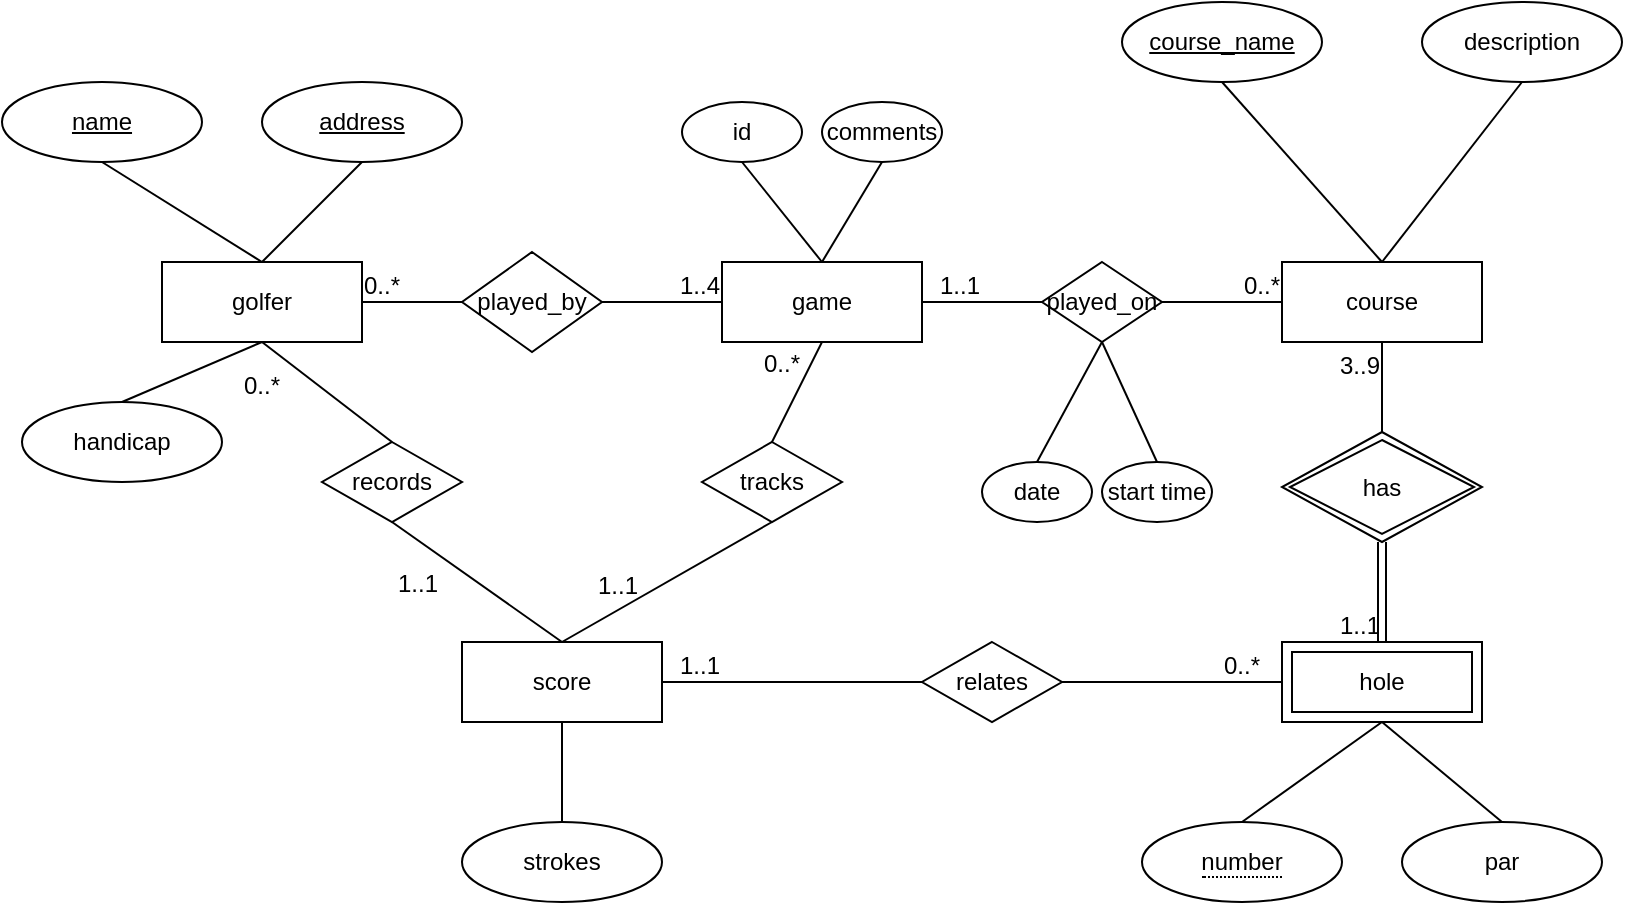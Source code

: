 <mxfile version="26.0.11">
  <diagram id="R2lEEEUBdFMjLlhIrx00" name="Page-1">
    <mxGraphModel dx="1277" dy="606" grid="1" gridSize="10" guides="1" tooltips="1" connect="1" arrows="1" fold="1" page="1" pageScale="1" pageWidth="850" pageHeight="1100" math="0" shadow="0" extFonts="Permanent Marker^https://fonts.googleapis.com/css?family=Permanent+Marker">
      <root>
        <mxCell id="0" />
        <mxCell id="1" parent="0" />
        <mxCell id="jSTN_1CuGeqP3LovvceV-1" value="course" style="whiteSpace=wrap;html=1;align=center;" vertex="1" parent="1">
          <mxGeometry x="650" y="250" width="100" height="40" as="geometry" />
        </mxCell>
        <mxCell id="jSTN_1CuGeqP3LovvceV-6" value="&lt;span style=&quot;border-bottom: 1px dotted&quot;&gt;number&lt;/span&gt;" style="ellipse;whiteSpace=wrap;html=1;align=center;" vertex="1" parent="1">
          <mxGeometry x="580" y="530" width="100" height="40" as="geometry" />
        </mxCell>
        <mxCell id="jSTN_1CuGeqP3LovvceV-8" value="game" style="whiteSpace=wrap;html=1;align=center;" vertex="1" parent="1">
          <mxGeometry x="370" y="250" width="100" height="40" as="geometry" />
        </mxCell>
        <mxCell id="jSTN_1CuGeqP3LovvceV-9" value="golfer" style="whiteSpace=wrap;html=1;align=center;" vertex="1" parent="1">
          <mxGeometry x="90" y="250" width="100" height="40" as="geometry" />
        </mxCell>
        <mxCell id="jSTN_1CuGeqP3LovvceV-10" value="score" style="whiteSpace=wrap;html=1;align=center;" vertex="1" parent="1">
          <mxGeometry x="240" y="440" width="100" height="40" as="geometry" />
        </mxCell>
        <mxCell id="jSTN_1CuGeqP3LovvceV-13" value="played_on" style="shape=rhombus;perimeter=rhombusPerimeter;whiteSpace=wrap;html=1;align=center;" vertex="1" parent="1">
          <mxGeometry x="530" y="250" width="60" height="40" as="geometry" />
        </mxCell>
        <mxCell id="jSTN_1CuGeqP3LovvceV-14" value="played_by" style="shape=rhombus;perimeter=rhombusPerimeter;whiteSpace=wrap;html=1;align=center;" vertex="1" parent="1">
          <mxGeometry x="240" y="245" width="70" height="50" as="geometry" />
        </mxCell>
        <mxCell id="jSTN_1CuGeqP3LovvceV-23" value="" style="endArrow=none;html=1;rounded=0;entryX=0.5;entryY=0;entryDx=0;entryDy=0;exitX=0.5;exitY=1;exitDx=0;exitDy=0;" edge="1" parent="1" source="jSTN_1CuGeqP3LovvceV-51" target="jSTN_1CuGeqP3LovvceV-9">
          <mxGeometry relative="1" as="geometry">
            <mxPoint x="50" y="200" as="sourcePoint" />
            <mxPoint x="220" y="210" as="targetPoint" />
          </mxGeometry>
        </mxCell>
        <mxCell id="jSTN_1CuGeqP3LovvceV-25" value="" style="endArrow=none;html=1;rounded=0;exitX=0.5;exitY=1;exitDx=0;exitDy=0;entryX=0.5;entryY=0;entryDx=0;entryDy=0;" edge="1" parent="1" source="jSTN_1CuGeqP3LovvceV-54" target="jSTN_1CuGeqP3LovvceV-9">
          <mxGeometry relative="1" as="geometry">
            <mxPoint x="190" y="200" as="sourcePoint" />
            <mxPoint x="500" y="270" as="targetPoint" />
          </mxGeometry>
        </mxCell>
        <mxCell id="jSTN_1CuGeqP3LovvceV-26" value="hole" style="shape=ext;margin=3;double=1;whiteSpace=wrap;html=1;align=center;" vertex="1" parent="1">
          <mxGeometry x="650" y="440" width="100" height="40" as="geometry" />
        </mxCell>
        <mxCell id="jSTN_1CuGeqP3LovvceV-27" value="has" style="shape=rhombus;double=1;perimeter=rhombusPerimeter;whiteSpace=wrap;html=1;align=center;" vertex="1" parent="1">
          <mxGeometry x="650" y="335" width="100" height="55" as="geometry" />
        </mxCell>
        <mxCell id="jSTN_1CuGeqP3LovvceV-31" value="" style="endArrow=none;html=1;rounded=0;entryX=0.5;entryY=1;entryDx=0;entryDy=0;exitX=0.5;exitY=0;exitDx=0;exitDy=0;" edge="1" parent="1" source="jSTN_1CuGeqP3LovvceV-27" target="jSTN_1CuGeqP3LovvceV-1">
          <mxGeometry relative="1" as="geometry">
            <mxPoint x="520" y="290" as="sourcePoint" />
            <mxPoint x="680" y="290" as="targetPoint" />
          </mxGeometry>
        </mxCell>
        <mxCell id="jSTN_1CuGeqP3LovvceV-32" value="3..9" style="resizable=0;html=1;whiteSpace=wrap;align=right;verticalAlign=bottom;" connectable="0" vertex="1" parent="jSTN_1CuGeqP3LovvceV-31">
          <mxGeometry x="1" relative="1" as="geometry">
            <mxPoint y="20" as="offset" />
          </mxGeometry>
        </mxCell>
        <mxCell id="jSTN_1CuGeqP3LovvceV-33" value="" style="endArrow=none;html=1;rounded=0;entryX=0.5;entryY=1;entryDx=0;entryDy=0;exitX=0.5;exitY=0;exitDx=0;exitDy=0;" edge="1" parent="1" source="jSTN_1CuGeqP3LovvceV-1" target="jSTN_1CuGeqP3LovvceV-60">
          <mxGeometry relative="1" as="geometry">
            <mxPoint x="340" y="310" as="sourcePoint" />
            <mxPoint x="625" y="170" as="targetPoint" />
          </mxGeometry>
        </mxCell>
        <mxCell id="jSTN_1CuGeqP3LovvceV-34" value="" style="endArrow=none;html=1;rounded=0;exitX=0.5;exitY=1;exitDx=0;exitDy=0;entryX=0.5;entryY=0;entryDx=0;entryDy=0;" edge="1" parent="1" source="jSTN_1CuGeqP3LovvceV-61" target="jSTN_1CuGeqP3LovvceV-1">
          <mxGeometry relative="1" as="geometry">
            <mxPoint x="760" y="170" as="sourcePoint" />
            <mxPoint x="760" y="199" as="targetPoint" />
          </mxGeometry>
        </mxCell>
        <mxCell id="jSTN_1CuGeqP3LovvceV-35" value="" style="endArrow=none;html=1;rounded=0;entryX=0;entryY=0.5;entryDx=0;entryDy=0;exitX=1;exitY=0.5;exitDx=0;exitDy=0;" edge="1" parent="1" source="jSTN_1CuGeqP3LovvceV-13" target="jSTN_1CuGeqP3LovvceV-1">
          <mxGeometry relative="1" as="geometry">
            <mxPoint x="340" y="310" as="sourcePoint" />
            <mxPoint x="500" y="310" as="targetPoint" />
          </mxGeometry>
        </mxCell>
        <mxCell id="jSTN_1CuGeqP3LovvceV-36" value="0..*" style="resizable=0;html=1;whiteSpace=wrap;align=right;verticalAlign=bottom;rotation=0;" connectable="0" vertex="1" parent="jSTN_1CuGeqP3LovvceV-35">
          <mxGeometry x="1" relative="1" as="geometry" />
        </mxCell>
        <mxCell id="jSTN_1CuGeqP3LovvceV-39" value="" style="endArrow=none;html=1;rounded=0;entryX=0;entryY=0.5;entryDx=0;entryDy=0;exitX=1;exitY=0.5;exitDx=0;exitDy=0;" edge="1" parent="1" source="jSTN_1CuGeqP3LovvceV-8" target="jSTN_1CuGeqP3LovvceV-13">
          <mxGeometry relative="1" as="geometry">
            <mxPoint x="340" y="310" as="sourcePoint" />
            <mxPoint x="500" y="310" as="targetPoint" />
          </mxGeometry>
        </mxCell>
        <mxCell id="jSTN_1CuGeqP3LovvceV-40" value="1..1" style="resizable=0;html=1;whiteSpace=wrap;align=right;verticalAlign=bottom;rotation=0;" connectable="0" vertex="1" parent="jSTN_1CuGeqP3LovvceV-39">
          <mxGeometry x="1" relative="1" as="geometry">
            <mxPoint x="-30" as="offset" />
          </mxGeometry>
        </mxCell>
        <mxCell id="jSTN_1CuGeqP3LovvceV-41" value="" style="shape=link;html=1;rounded=0;exitX=0.5;exitY=1;exitDx=0;exitDy=0;entryX=0.5;entryY=0;entryDx=0;entryDy=0;" edge="1" parent="1" source="jSTN_1CuGeqP3LovvceV-27" target="jSTN_1CuGeqP3LovvceV-26">
          <mxGeometry relative="1" as="geometry">
            <mxPoint x="490" y="420" as="sourcePoint" />
            <mxPoint x="650" y="420" as="targetPoint" />
          </mxGeometry>
        </mxCell>
        <mxCell id="jSTN_1CuGeqP3LovvceV-42" value="1..1" style="resizable=0;html=1;whiteSpace=wrap;align=right;verticalAlign=bottom;" connectable="0" vertex="1" parent="jSTN_1CuGeqP3LovvceV-41">
          <mxGeometry x="1" relative="1" as="geometry" />
        </mxCell>
        <mxCell id="jSTN_1CuGeqP3LovvceV-43" value="" style="endArrow=none;html=1;rounded=0;exitX=1;exitY=0.5;exitDx=0;exitDy=0;entryX=0;entryY=0.5;entryDx=0;entryDy=0;" edge="1" parent="1" source="jSTN_1CuGeqP3LovvceV-14" target="jSTN_1CuGeqP3LovvceV-8">
          <mxGeometry relative="1" as="geometry">
            <mxPoint x="340" y="270" as="sourcePoint" />
            <mxPoint x="340" y="270" as="targetPoint" />
          </mxGeometry>
        </mxCell>
        <mxCell id="jSTN_1CuGeqP3LovvceV-44" value="1..4" style="resizable=0;html=1;whiteSpace=wrap;align=right;verticalAlign=bottom;" connectable="0" vertex="1" parent="jSTN_1CuGeqP3LovvceV-43">
          <mxGeometry x="1" relative="1" as="geometry" />
        </mxCell>
        <mxCell id="jSTN_1CuGeqP3LovvceV-45" value="" style="endArrow=none;html=1;rounded=0;entryX=1;entryY=0.5;entryDx=0;entryDy=0;" edge="1" parent="1" target="jSTN_1CuGeqP3LovvceV-9">
          <mxGeometry relative="1" as="geometry">
            <mxPoint x="240" y="270" as="sourcePoint" />
            <mxPoint x="210" y="269.5" as="targetPoint" />
          </mxGeometry>
        </mxCell>
        <mxCell id="jSTN_1CuGeqP3LovvceV-46" value="0..*" style="resizable=0;html=1;whiteSpace=wrap;align=right;verticalAlign=bottom;" connectable="0" vertex="1" parent="jSTN_1CuGeqP3LovvceV-45">
          <mxGeometry x="1" relative="1" as="geometry">
            <mxPoint x="20" as="offset" />
          </mxGeometry>
        </mxCell>
        <mxCell id="jSTN_1CuGeqP3LovvceV-47" value="" style="endArrow=none;html=1;rounded=0;entryX=0.5;entryY=1;entryDx=0;entryDy=0;exitX=0.5;exitY=0;exitDx=0;exitDy=0;" edge="1" parent="1" source="jSTN_1CuGeqP3LovvceV-55" target="jSTN_1CuGeqP3LovvceV-9">
          <mxGeometry relative="1" as="geometry">
            <mxPoint x="70" y="320" as="sourcePoint" />
            <mxPoint x="340" y="330" as="targetPoint" />
          </mxGeometry>
        </mxCell>
        <mxCell id="jSTN_1CuGeqP3LovvceV-49" value="" style="endArrow=none;html=1;rounded=0;entryX=0.5;entryY=1;entryDx=0;entryDy=0;exitX=0.5;exitY=0;exitDx=0;exitDy=0;" edge="1" parent="1" source="jSTN_1CuGeqP3LovvceV-6" target="jSTN_1CuGeqP3LovvceV-26">
          <mxGeometry relative="1" as="geometry">
            <mxPoint x="490" y="490" as="sourcePoint" />
            <mxPoint x="650" y="490" as="targetPoint" />
          </mxGeometry>
        </mxCell>
        <mxCell id="jSTN_1CuGeqP3LovvceV-50" value="" style="endArrow=none;html=1;rounded=0;exitX=0.5;exitY=1;exitDx=0;exitDy=0;entryX=0.5;entryY=0;entryDx=0;entryDy=0;" edge="1" parent="1" source="jSTN_1CuGeqP3LovvceV-26" target="jSTN_1CuGeqP3LovvceV-64">
          <mxGeometry relative="1" as="geometry">
            <mxPoint x="700" y="500" as="sourcePoint" />
            <mxPoint x="760" y="530" as="targetPoint" />
          </mxGeometry>
        </mxCell>
        <mxCell id="jSTN_1CuGeqP3LovvceV-51" value="name" style="ellipse;whiteSpace=wrap;html=1;align=center;fontStyle=4;" vertex="1" parent="1">
          <mxGeometry x="10" y="160" width="100" height="40" as="geometry" />
        </mxCell>
        <mxCell id="jSTN_1CuGeqP3LovvceV-52" value="id" style="ellipse;whiteSpace=wrap;html=1;align=center;" vertex="1" parent="1">
          <mxGeometry x="350" y="170" width="60" height="30" as="geometry" />
        </mxCell>
        <mxCell id="jSTN_1CuGeqP3LovvceV-53" value="comments" style="ellipse;whiteSpace=wrap;html=1;align=center;" vertex="1" parent="1">
          <mxGeometry x="420" y="170" width="60" height="30" as="geometry" />
        </mxCell>
        <mxCell id="jSTN_1CuGeqP3LovvceV-54" value="address" style="ellipse;whiteSpace=wrap;html=1;align=center;fontStyle=4;" vertex="1" parent="1">
          <mxGeometry x="140" y="160" width="100" height="40" as="geometry" />
        </mxCell>
        <mxCell id="jSTN_1CuGeqP3LovvceV-55" value="handicap" style="ellipse;whiteSpace=wrap;html=1;align=center;" vertex="1" parent="1">
          <mxGeometry x="20" y="320" width="100" height="40" as="geometry" />
        </mxCell>
        <mxCell id="jSTN_1CuGeqP3LovvceV-56" value="date" style="ellipse;whiteSpace=wrap;html=1;align=center;" vertex="1" parent="1">
          <mxGeometry x="500" y="350" width="55" height="30" as="geometry" />
        </mxCell>
        <mxCell id="jSTN_1CuGeqP3LovvceV-57" value="start time" style="ellipse;whiteSpace=wrap;html=1;align=center;" vertex="1" parent="1">
          <mxGeometry x="560" y="350" width="55" height="30" as="geometry" />
        </mxCell>
        <mxCell id="jSTN_1CuGeqP3LovvceV-58" value="" style="endArrow=none;html=1;rounded=0;entryX=0.5;entryY=1;entryDx=0;entryDy=0;exitX=0.5;exitY=0;exitDx=0;exitDy=0;" edge="1" parent="1" source="jSTN_1CuGeqP3LovvceV-56" target="jSTN_1CuGeqP3LovvceV-13">
          <mxGeometry relative="1" as="geometry">
            <mxPoint x="340" y="310" as="sourcePoint" />
            <mxPoint x="500" y="310" as="targetPoint" />
          </mxGeometry>
        </mxCell>
        <mxCell id="jSTN_1CuGeqP3LovvceV-59" value="" style="endArrow=none;html=1;rounded=0;entryX=0.5;entryY=1;entryDx=0;entryDy=0;exitX=0.5;exitY=0;exitDx=0;exitDy=0;" edge="1" parent="1" source="jSTN_1CuGeqP3LovvceV-57" target="jSTN_1CuGeqP3LovvceV-13">
          <mxGeometry relative="1" as="geometry">
            <mxPoint x="340" y="310" as="sourcePoint" />
            <mxPoint x="500" y="310" as="targetPoint" />
          </mxGeometry>
        </mxCell>
        <mxCell id="jSTN_1CuGeqP3LovvceV-60" value="course_name" style="ellipse;whiteSpace=wrap;html=1;align=center;fontStyle=4;" vertex="1" parent="1">
          <mxGeometry x="570" y="120" width="100" height="40" as="geometry" />
        </mxCell>
        <mxCell id="jSTN_1CuGeqP3LovvceV-61" value="description" style="ellipse;whiteSpace=wrap;html=1;align=center;" vertex="1" parent="1">
          <mxGeometry x="720" y="120" width="100" height="40" as="geometry" />
        </mxCell>
        <mxCell id="jSTN_1CuGeqP3LovvceV-62" value="" style="endArrow=none;html=1;rounded=0;exitX=0.5;exitY=1;exitDx=0;exitDy=0;entryX=0.5;entryY=0;entryDx=0;entryDy=0;" edge="1" parent="1" source="jSTN_1CuGeqP3LovvceV-52" target="jSTN_1CuGeqP3LovvceV-8">
          <mxGeometry relative="1" as="geometry">
            <mxPoint x="400" y="220" as="sourcePoint" />
            <mxPoint x="500" y="270" as="targetPoint" />
          </mxGeometry>
        </mxCell>
        <mxCell id="jSTN_1CuGeqP3LovvceV-63" value="" style="endArrow=none;html=1;rounded=0;exitX=0.5;exitY=1;exitDx=0;exitDy=0;entryX=0.5;entryY=0;entryDx=0;entryDy=0;" edge="1" parent="1" source="jSTN_1CuGeqP3LovvceV-53" target="jSTN_1CuGeqP3LovvceV-8">
          <mxGeometry relative="1" as="geometry">
            <mxPoint x="340" y="270" as="sourcePoint" />
            <mxPoint x="500" y="270" as="targetPoint" />
          </mxGeometry>
        </mxCell>
        <mxCell id="jSTN_1CuGeqP3LovvceV-64" value="par" style="ellipse;whiteSpace=wrap;html=1;align=center;" vertex="1" parent="1">
          <mxGeometry x="710" y="530" width="100" height="40" as="geometry" />
        </mxCell>
        <mxCell id="jSTN_1CuGeqP3LovvceV-65" value="" style="endArrow=none;html=1;rounded=0;exitX=0.5;exitY=1;exitDx=0;exitDy=0;entryX=0.5;entryY=0;entryDx=0;entryDy=0;" edge="1" parent="1" source="jSTN_1CuGeqP3LovvceV-10" target="jSTN_1CuGeqP3LovvceV-66">
          <mxGeometry relative="1" as="geometry">
            <mxPoint x="290" y="500" as="sourcePoint" />
            <mxPoint x="290" y="520" as="targetPoint" />
          </mxGeometry>
        </mxCell>
        <mxCell id="jSTN_1CuGeqP3LovvceV-66" value="strokes" style="ellipse;whiteSpace=wrap;html=1;align=center;" vertex="1" parent="1">
          <mxGeometry x="240" y="530" width="100" height="40" as="geometry" />
        </mxCell>
        <mxCell id="jSTN_1CuGeqP3LovvceV-68" value="records" style="shape=rhombus;perimeter=rhombusPerimeter;whiteSpace=wrap;html=1;align=center;" vertex="1" parent="1">
          <mxGeometry x="170" y="340" width="70" height="40" as="geometry" />
        </mxCell>
        <mxCell id="jSTN_1CuGeqP3LovvceV-69" value="tracks" style="shape=rhombus;perimeter=rhombusPerimeter;whiteSpace=wrap;html=1;align=center;" vertex="1" parent="1">
          <mxGeometry x="360" y="340" width="70" height="40" as="geometry" />
        </mxCell>
        <mxCell id="jSTN_1CuGeqP3LovvceV-70" value="relates" style="shape=rhombus;perimeter=rhombusPerimeter;whiteSpace=wrap;html=1;align=center;" vertex="1" parent="1">
          <mxGeometry x="470" y="440" width="70" height="40" as="geometry" />
        </mxCell>
        <mxCell id="jSTN_1CuGeqP3LovvceV-71" value="" style="endArrow=none;html=1;rounded=0;exitX=0.5;exitY=0;exitDx=0;exitDy=0;entryX=0.5;entryY=1;entryDx=0;entryDy=0;" edge="1" parent="1" source="jSTN_1CuGeqP3LovvceV-68" target="jSTN_1CuGeqP3LovvceV-9">
          <mxGeometry relative="1" as="geometry">
            <mxPoint x="340" y="310" as="sourcePoint" />
            <mxPoint x="500" y="310" as="targetPoint" />
          </mxGeometry>
        </mxCell>
        <mxCell id="jSTN_1CuGeqP3LovvceV-72" value="0..*" style="resizable=0;html=1;whiteSpace=wrap;align=right;verticalAlign=bottom;" connectable="0" vertex="1" parent="jSTN_1CuGeqP3LovvceV-71">
          <mxGeometry x="1" relative="1" as="geometry">
            <mxPoint x="10" y="30" as="offset" />
          </mxGeometry>
        </mxCell>
        <mxCell id="jSTN_1CuGeqP3LovvceV-73" value="" style="endArrow=none;html=1;rounded=0;entryX=0.5;entryY=1;entryDx=0;entryDy=0;exitX=0.5;exitY=0;exitDx=0;exitDy=0;" edge="1" parent="1" source="jSTN_1CuGeqP3LovvceV-69" target="jSTN_1CuGeqP3LovvceV-8">
          <mxGeometry relative="1" as="geometry">
            <mxPoint x="340" y="310" as="sourcePoint" />
            <mxPoint x="500" y="310" as="targetPoint" />
          </mxGeometry>
        </mxCell>
        <mxCell id="jSTN_1CuGeqP3LovvceV-74" value="0..*" style="resizable=0;html=1;whiteSpace=wrap;align=right;verticalAlign=bottom;" connectable="0" vertex="1" parent="jSTN_1CuGeqP3LovvceV-73">
          <mxGeometry x="1" relative="1" as="geometry">
            <mxPoint x="-10" y="20" as="offset" />
          </mxGeometry>
        </mxCell>
        <mxCell id="jSTN_1CuGeqP3LovvceV-75" value="" style="endArrow=none;html=1;rounded=0;exitX=0.5;exitY=1;exitDx=0;exitDy=0;entryX=0.5;entryY=0;entryDx=0;entryDy=0;" edge="1" parent="1" source="jSTN_1CuGeqP3LovvceV-69" target="jSTN_1CuGeqP3LovvceV-10">
          <mxGeometry relative="1" as="geometry">
            <mxPoint x="340" y="310" as="sourcePoint" />
            <mxPoint x="500" y="310" as="targetPoint" />
          </mxGeometry>
        </mxCell>
        <mxCell id="jSTN_1CuGeqP3LovvceV-76" value="1..1" style="resizable=0;html=1;whiteSpace=wrap;align=right;verticalAlign=bottom;" connectable="0" vertex="1" parent="jSTN_1CuGeqP3LovvceV-75">
          <mxGeometry x="1" relative="1" as="geometry">
            <mxPoint x="40" y="-20" as="offset" />
          </mxGeometry>
        </mxCell>
        <mxCell id="jSTN_1CuGeqP3LovvceV-77" value="" style="endArrow=none;html=1;rounded=0;exitX=0.5;exitY=1;exitDx=0;exitDy=0;entryX=0.5;entryY=0;entryDx=0;entryDy=0;" edge="1" parent="1" source="jSTN_1CuGeqP3LovvceV-68" target="jSTN_1CuGeqP3LovvceV-10">
          <mxGeometry relative="1" as="geometry">
            <mxPoint x="200" y="380" as="sourcePoint" />
            <mxPoint x="285" y="440" as="targetPoint" />
          </mxGeometry>
        </mxCell>
        <mxCell id="jSTN_1CuGeqP3LovvceV-78" value="1..1" style="resizable=0;html=1;whiteSpace=wrap;align=right;verticalAlign=bottom;" connectable="0" vertex="1" parent="jSTN_1CuGeqP3LovvceV-77">
          <mxGeometry x="1" relative="1" as="geometry">
            <mxPoint x="-60" y="-20" as="offset" />
          </mxGeometry>
        </mxCell>
        <mxCell id="jSTN_1CuGeqP3LovvceV-79" value="" style="endArrow=none;html=1;rounded=0;exitX=1;exitY=0.5;exitDx=0;exitDy=0;entryX=0;entryY=0.5;entryDx=0;entryDy=0;" edge="1" parent="1" source="jSTN_1CuGeqP3LovvceV-10" target="jSTN_1CuGeqP3LovvceV-70">
          <mxGeometry relative="1" as="geometry">
            <mxPoint x="350" y="480" as="sourcePoint" />
            <mxPoint x="510" y="480" as="targetPoint" />
          </mxGeometry>
        </mxCell>
        <mxCell id="jSTN_1CuGeqP3LovvceV-80" value="1..1" style="resizable=0;html=1;whiteSpace=wrap;align=right;verticalAlign=bottom;" connectable="0" vertex="1" parent="jSTN_1CuGeqP3LovvceV-79">
          <mxGeometry x="1" relative="1" as="geometry">
            <mxPoint x="-100" as="offset" />
          </mxGeometry>
        </mxCell>
        <mxCell id="jSTN_1CuGeqP3LovvceV-83" value="" style="endArrow=none;html=1;rounded=0;exitX=1;exitY=0.5;exitDx=0;exitDy=0;entryX=0;entryY=0.5;entryDx=0;entryDy=0;" edge="1" parent="1" source="jSTN_1CuGeqP3LovvceV-70" target="jSTN_1CuGeqP3LovvceV-26">
          <mxGeometry relative="1" as="geometry">
            <mxPoint x="540" y="440" as="sourcePoint" />
            <mxPoint x="700" y="440" as="targetPoint" />
          </mxGeometry>
        </mxCell>
        <mxCell id="jSTN_1CuGeqP3LovvceV-84" value="0..*" style="resizable=0;html=1;whiteSpace=wrap;align=right;verticalAlign=bottom;" connectable="0" vertex="1" parent="jSTN_1CuGeqP3LovvceV-83">
          <mxGeometry x="1" relative="1" as="geometry">
            <mxPoint x="-10" as="offset" />
          </mxGeometry>
        </mxCell>
      </root>
    </mxGraphModel>
  </diagram>
</mxfile>
